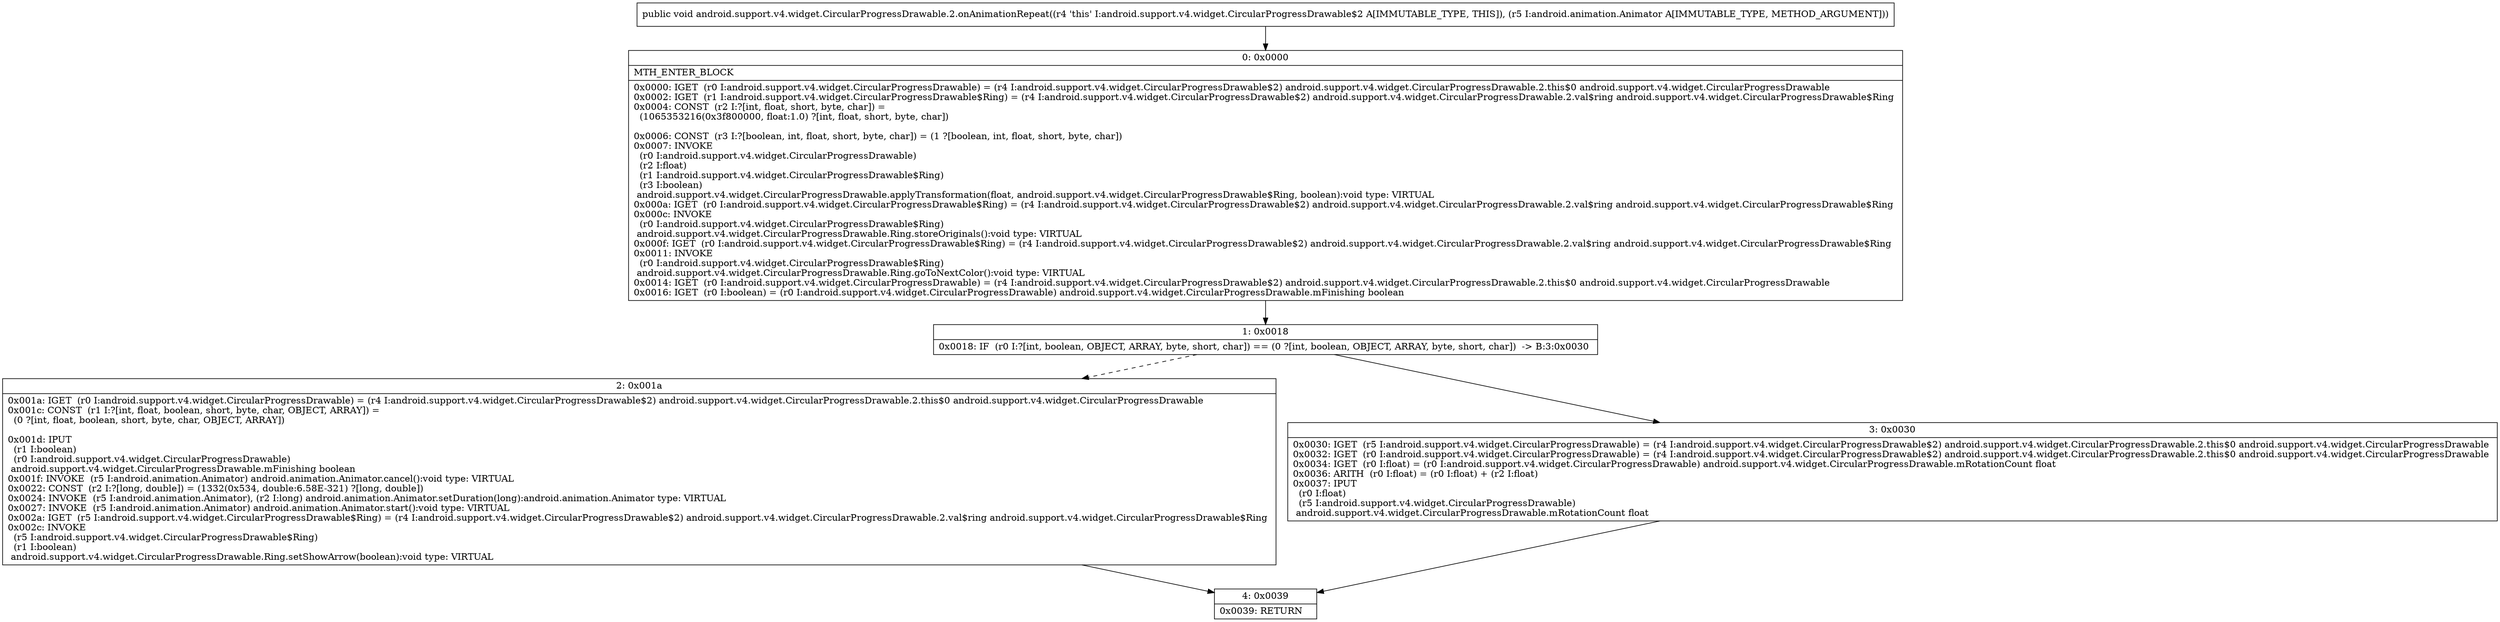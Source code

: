 digraph "CFG forandroid.support.v4.widget.CircularProgressDrawable.2.onAnimationRepeat(Landroid\/animation\/Animator;)V" {
Node_0 [shape=record,label="{0\:\ 0x0000|MTH_ENTER_BLOCK\l|0x0000: IGET  (r0 I:android.support.v4.widget.CircularProgressDrawable) = (r4 I:android.support.v4.widget.CircularProgressDrawable$2) android.support.v4.widget.CircularProgressDrawable.2.this$0 android.support.v4.widget.CircularProgressDrawable \l0x0002: IGET  (r1 I:android.support.v4.widget.CircularProgressDrawable$Ring) = (r4 I:android.support.v4.widget.CircularProgressDrawable$2) android.support.v4.widget.CircularProgressDrawable.2.val$ring android.support.v4.widget.CircularProgressDrawable$Ring \l0x0004: CONST  (r2 I:?[int, float, short, byte, char]) = \l  (1065353216(0x3f800000, float:1.0) ?[int, float, short, byte, char])\l \l0x0006: CONST  (r3 I:?[boolean, int, float, short, byte, char]) = (1 ?[boolean, int, float, short, byte, char]) \l0x0007: INVOKE  \l  (r0 I:android.support.v4.widget.CircularProgressDrawable)\l  (r2 I:float)\l  (r1 I:android.support.v4.widget.CircularProgressDrawable$Ring)\l  (r3 I:boolean)\l android.support.v4.widget.CircularProgressDrawable.applyTransformation(float, android.support.v4.widget.CircularProgressDrawable$Ring, boolean):void type: VIRTUAL \l0x000a: IGET  (r0 I:android.support.v4.widget.CircularProgressDrawable$Ring) = (r4 I:android.support.v4.widget.CircularProgressDrawable$2) android.support.v4.widget.CircularProgressDrawable.2.val$ring android.support.v4.widget.CircularProgressDrawable$Ring \l0x000c: INVOKE  \l  (r0 I:android.support.v4.widget.CircularProgressDrawable$Ring)\l android.support.v4.widget.CircularProgressDrawable.Ring.storeOriginals():void type: VIRTUAL \l0x000f: IGET  (r0 I:android.support.v4.widget.CircularProgressDrawable$Ring) = (r4 I:android.support.v4.widget.CircularProgressDrawable$2) android.support.v4.widget.CircularProgressDrawable.2.val$ring android.support.v4.widget.CircularProgressDrawable$Ring \l0x0011: INVOKE  \l  (r0 I:android.support.v4.widget.CircularProgressDrawable$Ring)\l android.support.v4.widget.CircularProgressDrawable.Ring.goToNextColor():void type: VIRTUAL \l0x0014: IGET  (r0 I:android.support.v4.widget.CircularProgressDrawable) = (r4 I:android.support.v4.widget.CircularProgressDrawable$2) android.support.v4.widget.CircularProgressDrawable.2.this$0 android.support.v4.widget.CircularProgressDrawable \l0x0016: IGET  (r0 I:boolean) = (r0 I:android.support.v4.widget.CircularProgressDrawable) android.support.v4.widget.CircularProgressDrawable.mFinishing boolean \l}"];
Node_1 [shape=record,label="{1\:\ 0x0018|0x0018: IF  (r0 I:?[int, boolean, OBJECT, ARRAY, byte, short, char]) == (0 ?[int, boolean, OBJECT, ARRAY, byte, short, char])  \-\> B:3:0x0030 \l}"];
Node_2 [shape=record,label="{2\:\ 0x001a|0x001a: IGET  (r0 I:android.support.v4.widget.CircularProgressDrawable) = (r4 I:android.support.v4.widget.CircularProgressDrawable$2) android.support.v4.widget.CircularProgressDrawable.2.this$0 android.support.v4.widget.CircularProgressDrawable \l0x001c: CONST  (r1 I:?[int, float, boolean, short, byte, char, OBJECT, ARRAY]) = \l  (0 ?[int, float, boolean, short, byte, char, OBJECT, ARRAY])\l \l0x001d: IPUT  \l  (r1 I:boolean)\l  (r0 I:android.support.v4.widget.CircularProgressDrawable)\l android.support.v4.widget.CircularProgressDrawable.mFinishing boolean \l0x001f: INVOKE  (r5 I:android.animation.Animator) android.animation.Animator.cancel():void type: VIRTUAL \l0x0022: CONST  (r2 I:?[long, double]) = (1332(0x534, double:6.58E\-321) ?[long, double]) \l0x0024: INVOKE  (r5 I:android.animation.Animator), (r2 I:long) android.animation.Animator.setDuration(long):android.animation.Animator type: VIRTUAL \l0x0027: INVOKE  (r5 I:android.animation.Animator) android.animation.Animator.start():void type: VIRTUAL \l0x002a: IGET  (r5 I:android.support.v4.widget.CircularProgressDrawable$Ring) = (r4 I:android.support.v4.widget.CircularProgressDrawable$2) android.support.v4.widget.CircularProgressDrawable.2.val$ring android.support.v4.widget.CircularProgressDrawable$Ring \l0x002c: INVOKE  \l  (r5 I:android.support.v4.widget.CircularProgressDrawable$Ring)\l  (r1 I:boolean)\l android.support.v4.widget.CircularProgressDrawable.Ring.setShowArrow(boolean):void type: VIRTUAL \l}"];
Node_3 [shape=record,label="{3\:\ 0x0030|0x0030: IGET  (r5 I:android.support.v4.widget.CircularProgressDrawable) = (r4 I:android.support.v4.widget.CircularProgressDrawable$2) android.support.v4.widget.CircularProgressDrawable.2.this$0 android.support.v4.widget.CircularProgressDrawable \l0x0032: IGET  (r0 I:android.support.v4.widget.CircularProgressDrawable) = (r4 I:android.support.v4.widget.CircularProgressDrawable$2) android.support.v4.widget.CircularProgressDrawable.2.this$0 android.support.v4.widget.CircularProgressDrawable \l0x0034: IGET  (r0 I:float) = (r0 I:android.support.v4.widget.CircularProgressDrawable) android.support.v4.widget.CircularProgressDrawable.mRotationCount float \l0x0036: ARITH  (r0 I:float) = (r0 I:float) + (r2 I:float) \l0x0037: IPUT  \l  (r0 I:float)\l  (r5 I:android.support.v4.widget.CircularProgressDrawable)\l android.support.v4.widget.CircularProgressDrawable.mRotationCount float \l}"];
Node_4 [shape=record,label="{4\:\ 0x0039|0x0039: RETURN   \l}"];
MethodNode[shape=record,label="{public void android.support.v4.widget.CircularProgressDrawable.2.onAnimationRepeat((r4 'this' I:android.support.v4.widget.CircularProgressDrawable$2 A[IMMUTABLE_TYPE, THIS]), (r5 I:android.animation.Animator A[IMMUTABLE_TYPE, METHOD_ARGUMENT])) }"];
MethodNode -> Node_0;
Node_0 -> Node_1;
Node_1 -> Node_2[style=dashed];
Node_1 -> Node_3;
Node_2 -> Node_4;
Node_3 -> Node_4;
}

